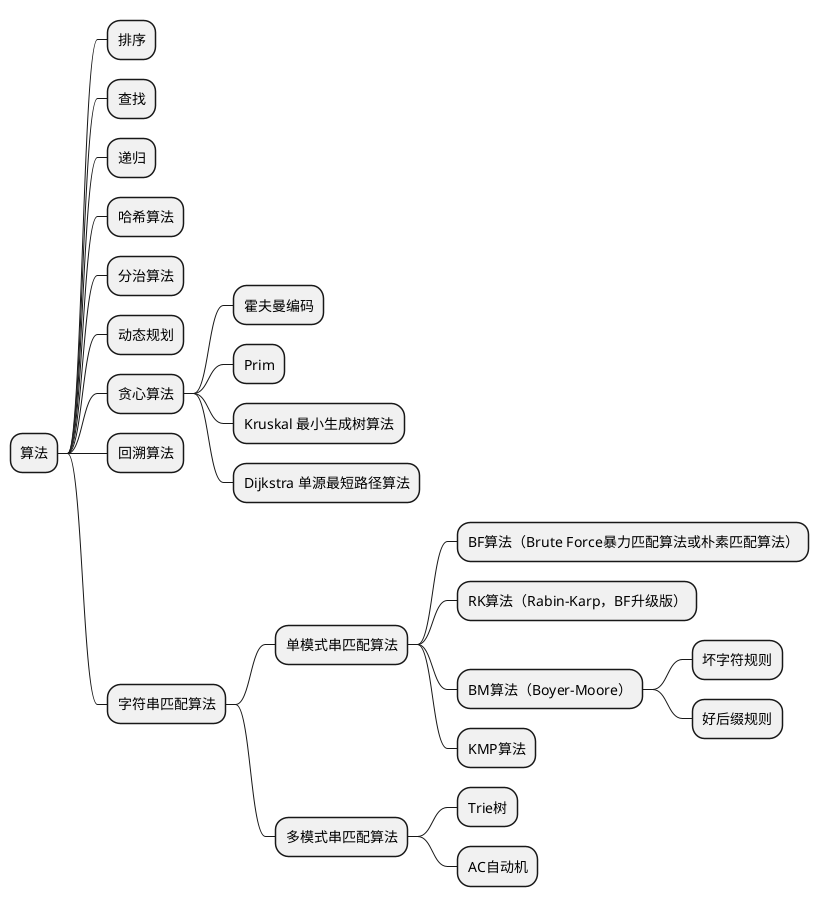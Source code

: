 @startmindmap
* 算法
** 排序
** 查找
** 递归
** 哈希算法
** 分治算法
** 动态规划
** 贪心算法
*** 霍夫曼编码
*** Prim
*** Kruskal 最小生成树算法
*** Dijkstra 单源最短路径算法
** 回溯算法
** 字符串匹配算法
*** 单模式串匹配算法
**** BF算法（Brute Force暴力匹配算法或朴素匹配算法）
**** RK算法（Rabin-Karp，BF升级版）
**** BM算法（Boyer-Moore）
***** 坏字符规则
***** 好后缀规则
**** KMP算法
*** 多模式串匹配算法
**** Trie树
**** AC自动机
@endmindmap